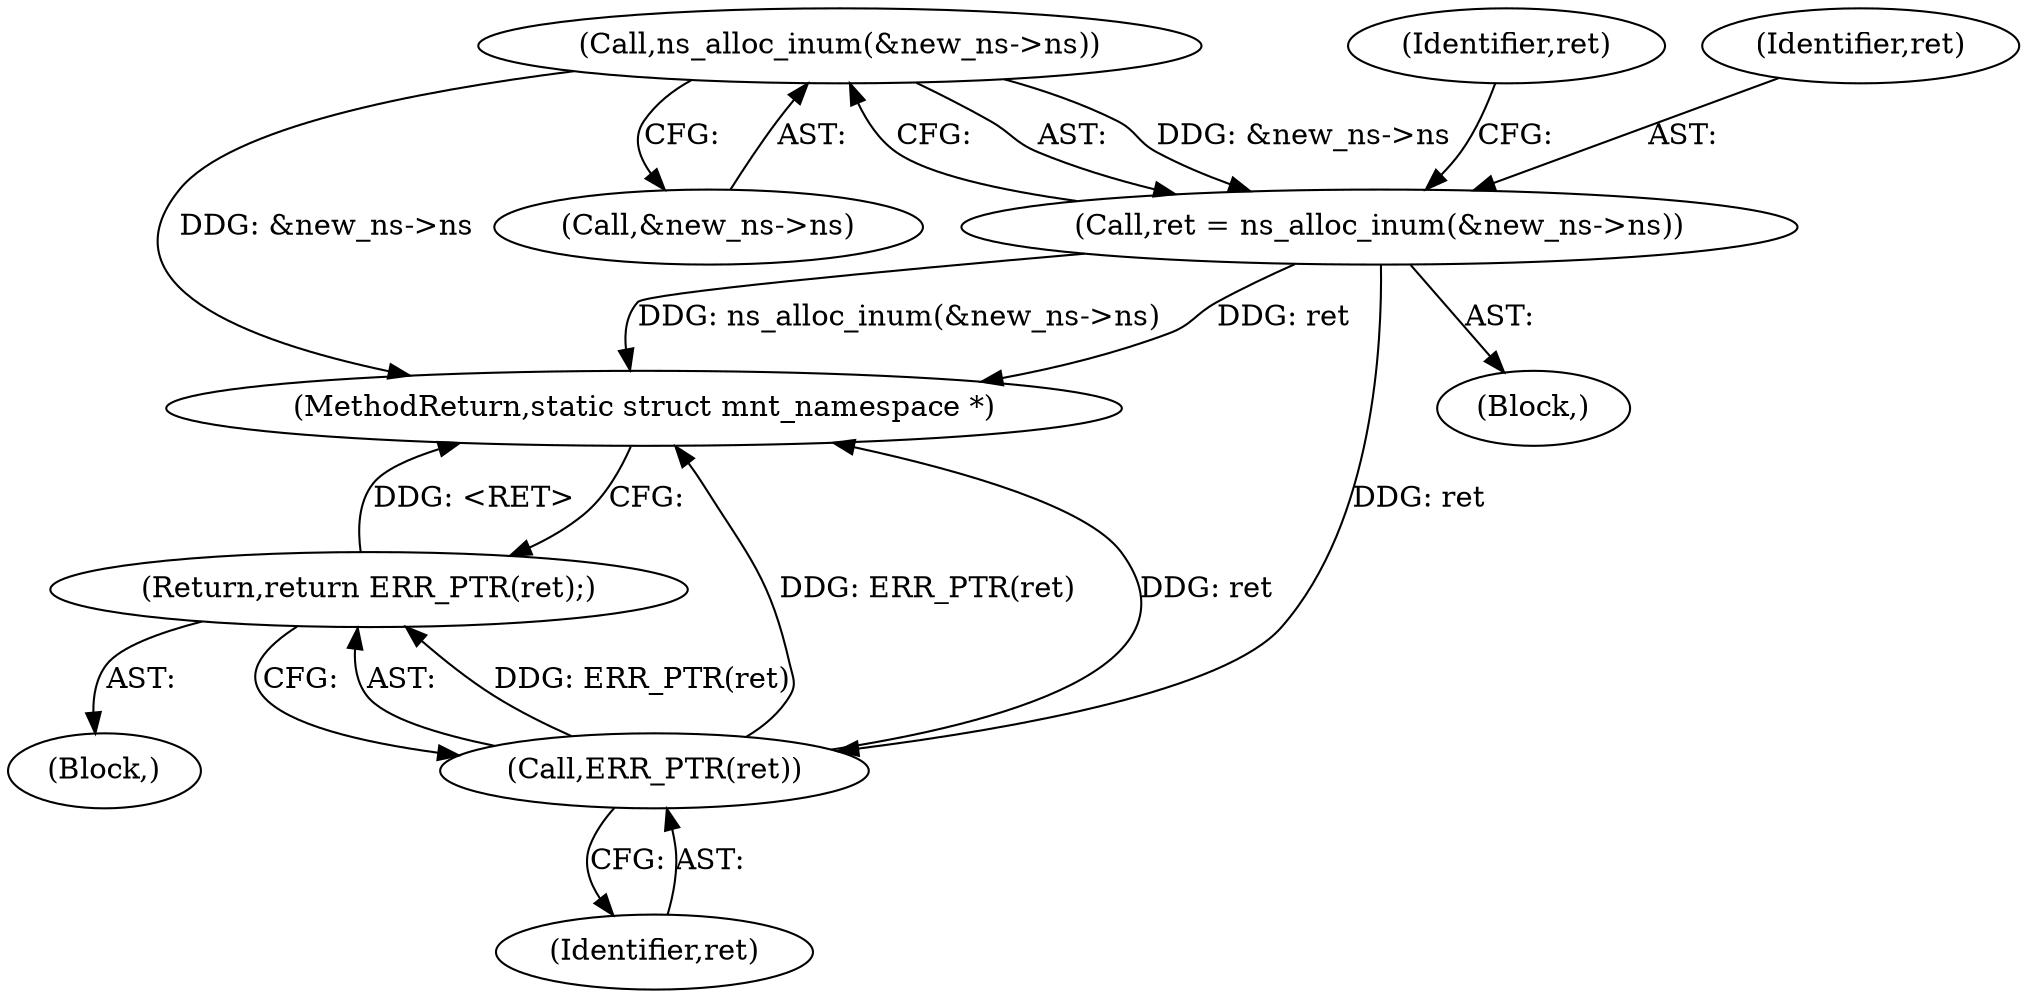 digraph "0_linux_d29216842a85c7970c536108e093963f02714498@pointer" {
"1000135" [label="(Call,ns_alloc_inum(&new_ns->ns))"];
"1000133" [label="(Call,ret = ns_alloc_inum(&new_ns->ns))"];
"1000148" [label="(Call,ERR_PTR(ret))"];
"1000147" [label="(Return,return ERR_PTR(ret);)"];
"1000147" [label="(Return,return ERR_PTR(ret);)"];
"1000136" [label="(Call,&new_ns->ns)"];
"1000134" [label="(Identifier,ret)"];
"1000142" [label="(Block,)"];
"1000148" [label="(Call,ERR_PTR(ret))"];
"1000149" [label="(Identifier,ret)"];
"1000133" [label="(Call,ret = ns_alloc_inum(&new_ns->ns))"];
"1000102" [label="(Block,)"];
"1000141" [label="(Identifier,ret)"];
"1000215" [label="(MethodReturn,static struct mnt_namespace *)"];
"1000135" [label="(Call,ns_alloc_inum(&new_ns->ns))"];
"1000135" -> "1000133"  [label="AST: "];
"1000135" -> "1000136"  [label="CFG: "];
"1000136" -> "1000135"  [label="AST: "];
"1000133" -> "1000135"  [label="CFG: "];
"1000135" -> "1000215"  [label="DDG: &new_ns->ns"];
"1000135" -> "1000133"  [label="DDG: &new_ns->ns"];
"1000133" -> "1000102"  [label="AST: "];
"1000134" -> "1000133"  [label="AST: "];
"1000141" -> "1000133"  [label="CFG: "];
"1000133" -> "1000215"  [label="DDG: ret"];
"1000133" -> "1000215"  [label="DDG: ns_alloc_inum(&new_ns->ns)"];
"1000133" -> "1000148"  [label="DDG: ret"];
"1000148" -> "1000147"  [label="AST: "];
"1000148" -> "1000149"  [label="CFG: "];
"1000149" -> "1000148"  [label="AST: "];
"1000147" -> "1000148"  [label="CFG: "];
"1000148" -> "1000215"  [label="DDG: ret"];
"1000148" -> "1000215"  [label="DDG: ERR_PTR(ret)"];
"1000148" -> "1000147"  [label="DDG: ERR_PTR(ret)"];
"1000147" -> "1000142"  [label="AST: "];
"1000215" -> "1000147"  [label="CFG: "];
"1000147" -> "1000215"  [label="DDG: <RET>"];
}
